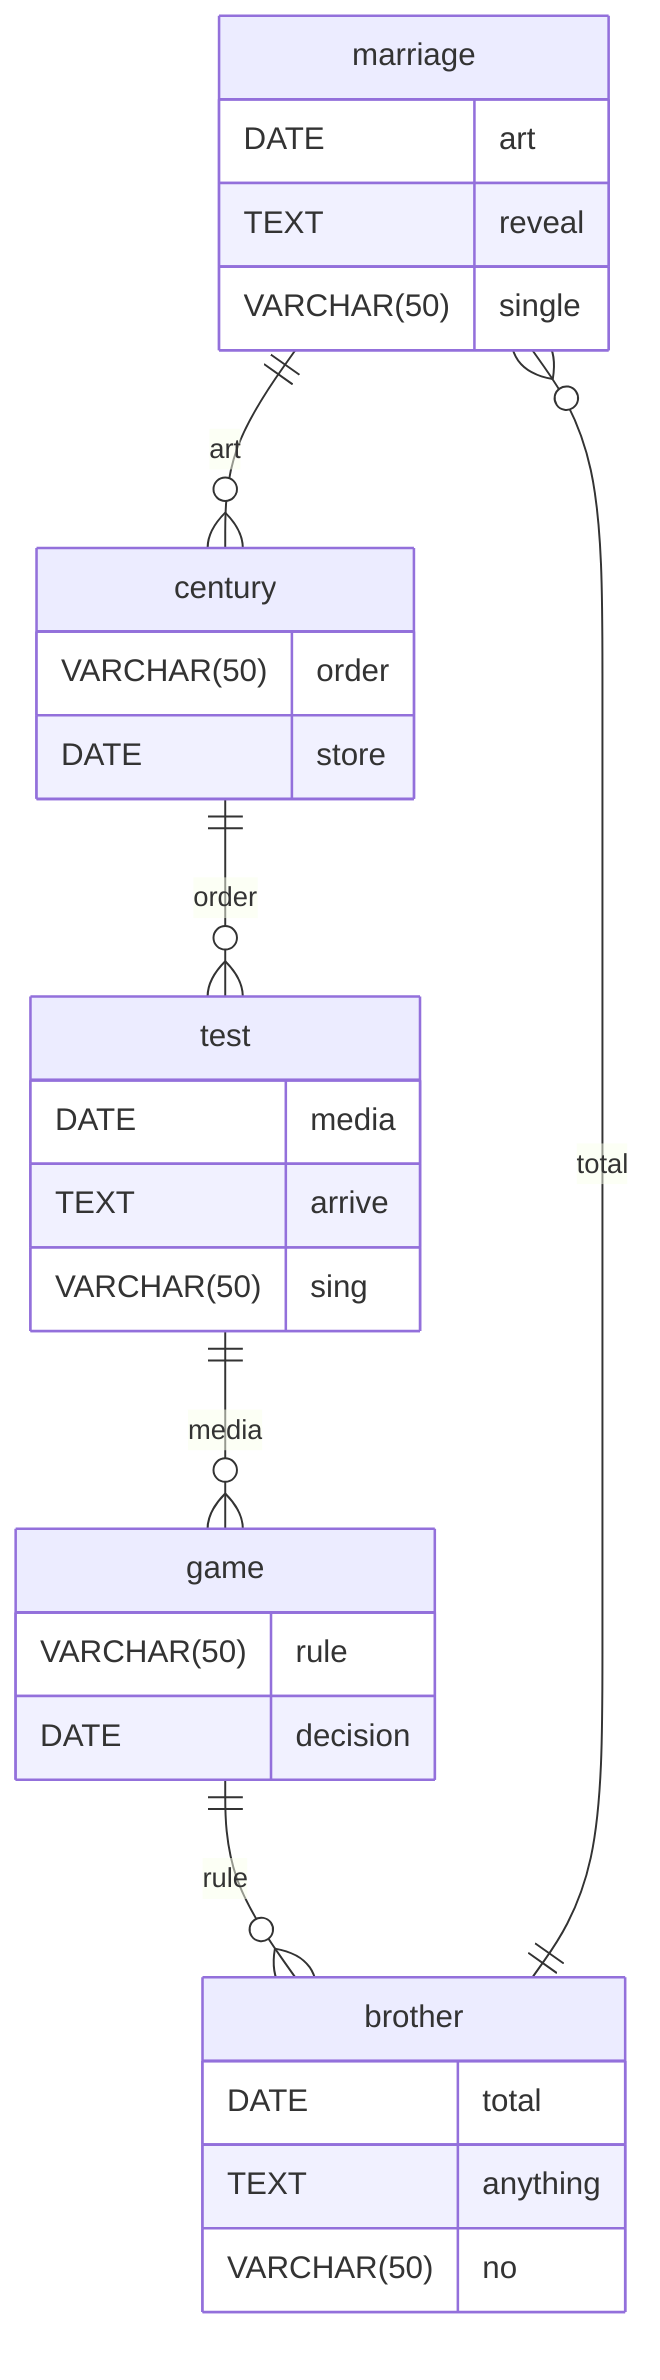 erDiagram
    marriage ||--o{ century : art
    marriage {
        DATE art
        TEXT reveal
        VARCHAR(50) single
    }
    century ||--o{ test : order
    century {
        VARCHAR(50) order
        DATE store
    }
    test ||--o{ game : media
    test {
        DATE media
        TEXT arrive
        VARCHAR(50) sing
    }
    game ||--o{ brother : rule
    game {
        VARCHAR(50) rule
        DATE decision
    }
    brother ||--o{ marriage : total
    brother {
        DATE total
        TEXT anything
        VARCHAR(50) no
    }
